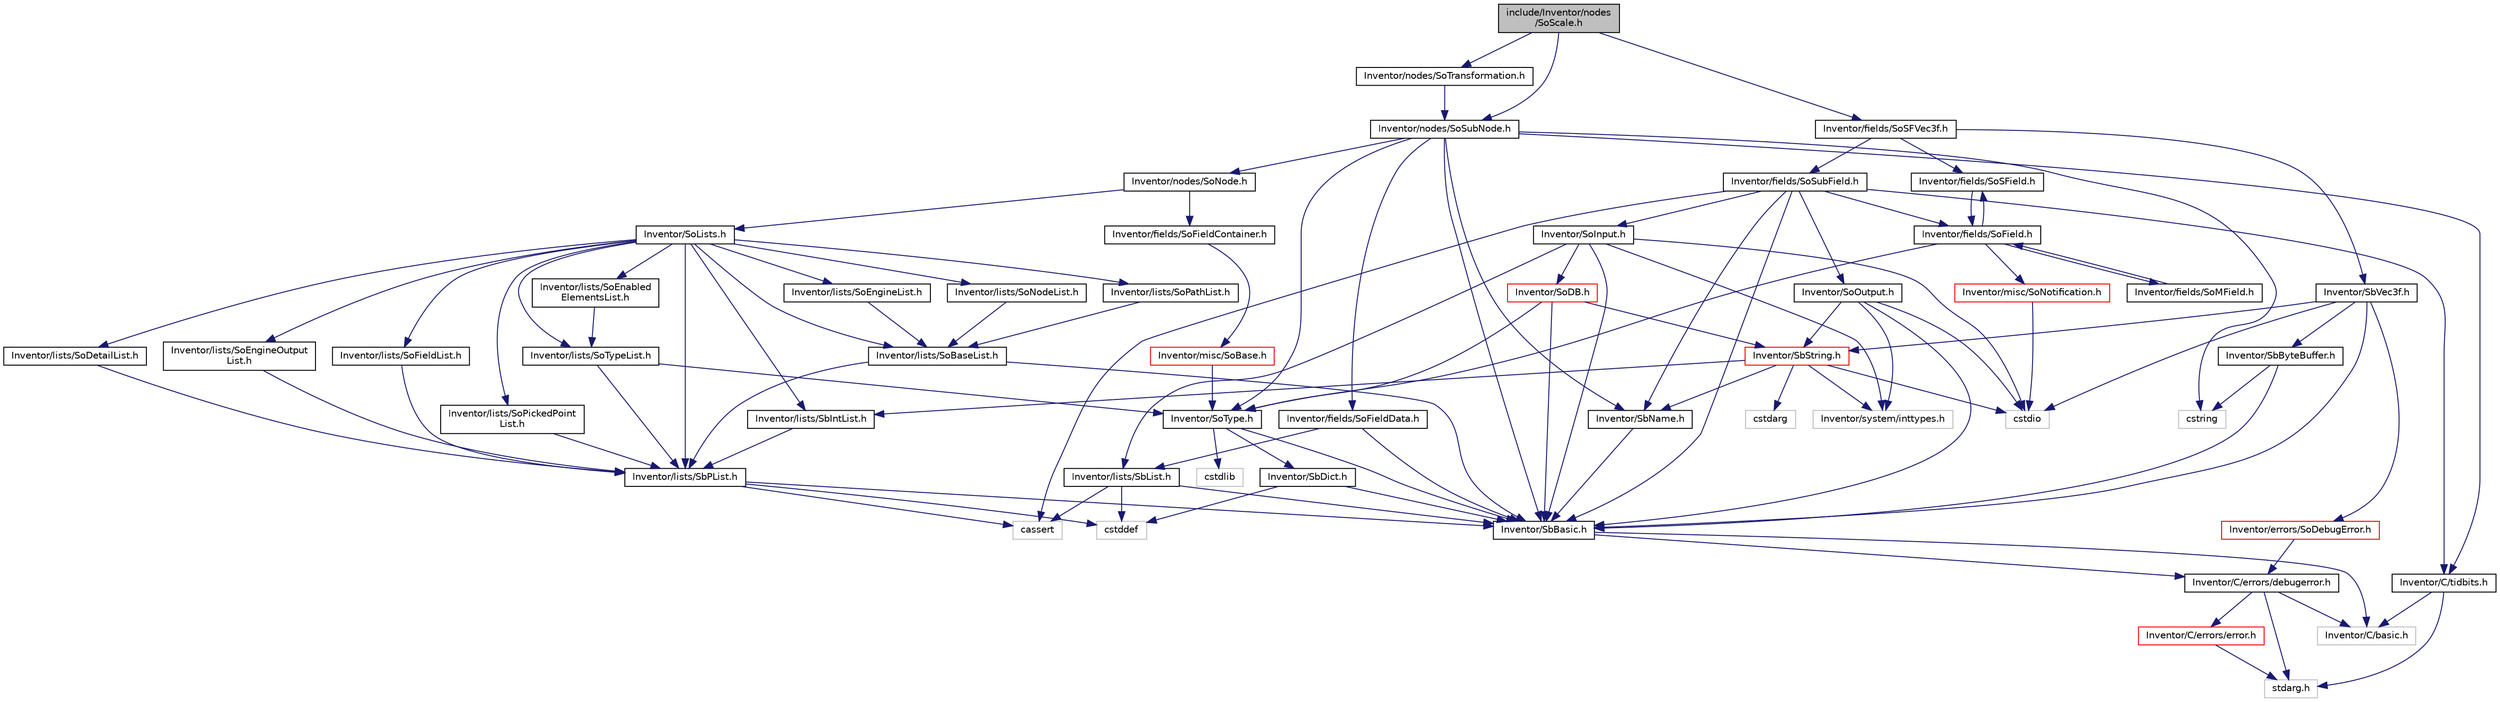 digraph "include/Inventor/nodes/SoScale.h"
{
 // LATEX_PDF_SIZE
  edge [fontname="Helvetica",fontsize="10",labelfontname="Helvetica",labelfontsize="10"];
  node [fontname="Helvetica",fontsize="10",shape=record];
  Node1 [label="include/Inventor/nodes\l/SoScale.h",height=0.2,width=0.4,color="black", fillcolor="grey75", style="filled", fontcolor="black",tooltip=" "];
  Node1 -> Node2 [color="midnightblue",fontsize="10",style="solid",fontname="Helvetica"];
  Node2 [label="Inventor/nodes/SoSubNode.h",height=0.2,width=0.4,color="black", fillcolor="white", style="filled",URL="$SoSubNode_8h.html",tooltip=" "];
  Node2 -> Node3 [color="midnightblue",fontsize="10",style="solid",fontname="Helvetica"];
  Node3 [label="cstring",height=0.2,width=0.4,color="grey75", fillcolor="white", style="filled",tooltip=" "];
  Node2 -> Node4 [color="midnightblue",fontsize="10",style="solid",fontname="Helvetica"];
  Node4 [label="Inventor/SbBasic.h",height=0.2,width=0.4,color="black", fillcolor="white", style="filled",URL="$SbBasic_8h.html",tooltip=" "];
  Node4 -> Node5 [color="midnightblue",fontsize="10",style="solid",fontname="Helvetica"];
  Node5 [label="Inventor/C/basic.h",height=0.2,width=0.4,color="grey75", fillcolor="white", style="filled",tooltip=" "];
  Node4 -> Node6 [color="midnightblue",fontsize="10",style="solid",fontname="Helvetica"];
  Node6 [label="Inventor/C/errors/debugerror.h",height=0.2,width=0.4,color="black", fillcolor="white", style="filled",URL="$debugerror_8h.html",tooltip=" "];
  Node6 -> Node5 [color="midnightblue",fontsize="10",style="solid",fontname="Helvetica"];
  Node6 -> Node7 [color="midnightblue",fontsize="10",style="solid",fontname="Helvetica"];
  Node7 [label="Inventor/C/errors/error.h",height=0.2,width=0.4,color="red", fillcolor="white", style="filled",URL="$error_8h.html",tooltip=" "];
  Node7 -> Node9 [color="midnightblue",fontsize="10",style="solid",fontname="Helvetica"];
  Node9 [label="stdarg.h",height=0.2,width=0.4,color="grey75", fillcolor="white", style="filled",tooltip=" "];
  Node6 -> Node9 [color="midnightblue",fontsize="10",style="solid",fontname="Helvetica"];
  Node2 -> Node10 [color="midnightblue",fontsize="10",style="solid",fontname="Helvetica"];
  Node10 [label="Inventor/SbName.h",height=0.2,width=0.4,color="black", fillcolor="white", style="filled",URL="$SbName_8h.html",tooltip=" "];
  Node10 -> Node4 [color="midnightblue",fontsize="10",style="solid",fontname="Helvetica"];
  Node2 -> Node11 [color="midnightblue",fontsize="10",style="solid",fontname="Helvetica"];
  Node11 [label="Inventor/SoType.h",height=0.2,width=0.4,color="black", fillcolor="white", style="filled",URL="$SoType_8h.html",tooltip=" "];
  Node11 -> Node4 [color="midnightblue",fontsize="10",style="solid",fontname="Helvetica"];
  Node11 -> Node12 [color="midnightblue",fontsize="10",style="solid",fontname="Helvetica"];
  Node12 [label="cstdlib",height=0.2,width=0.4,color="grey75", fillcolor="white", style="filled",tooltip=" "];
  Node11 -> Node13 [color="midnightblue",fontsize="10",style="solid",fontname="Helvetica"];
  Node13 [label="Inventor/SbDict.h",height=0.2,width=0.4,color="black", fillcolor="white", style="filled",URL="$SbDict_8h.html",tooltip=" "];
  Node13 -> Node14 [color="midnightblue",fontsize="10",style="solid",fontname="Helvetica"];
  Node14 [label="cstddef",height=0.2,width=0.4,color="grey75", fillcolor="white", style="filled",tooltip=" "];
  Node13 -> Node4 [color="midnightblue",fontsize="10",style="solid",fontname="Helvetica"];
  Node2 -> Node15 [color="midnightblue",fontsize="10",style="solid",fontname="Helvetica"];
  Node15 [label="Inventor/fields/SoFieldData.h",height=0.2,width=0.4,color="black", fillcolor="white", style="filled",URL="$SoFieldData_8h.html",tooltip=" "];
  Node15 -> Node4 [color="midnightblue",fontsize="10",style="solid",fontname="Helvetica"];
  Node15 -> Node16 [color="midnightblue",fontsize="10",style="solid",fontname="Helvetica"];
  Node16 [label="Inventor/lists/SbList.h",height=0.2,width=0.4,color="black", fillcolor="white", style="filled",URL="$SbList_8h.html",tooltip=" "];
  Node16 -> Node17 [color="midnightblue",fontsize="10",style="solid",fontname="Helvetica"];
  Node17 [label="cassert",height=0.2,width=0.4,color="grey75", fillcolor="white", style="filled",tooltip=" "];
  Node16 -> Node14 [color="midnightblue",fontsize="10",style="solid",fontname="Helvetica"];
  Node16 -> Node4 [color="midnightblue",fontsize="10",style="solid",fontname="Helvetica"];
  Node2 -> Node18 [color="midnightblue",fontsize="10",style="solid",fontname="Helvetica"];
  Node18 [label="Inventor/nodes/SoNode.h",height=0.2,width=0.4,color="black", fillcolor="white", style="filled",URL="$SoNode_8h.html",tooltip=" "];
  Node18 -> Node19 [color="midnightblue",fontsize="10",style="solid",fontname="Helvetica"];
  Node19 [label="Inventor/fields/SoFieldContainer.h",height=0.2,width=0.4,color="black", fillcolor="white", style="filled",URL="$SoFieldContainer_8h.html",tooltip=" "];
  Node19 -> Node20 [color="midnightblue",fontsize="10",style="solid",fontname="Helvetica"];
  Node20 [label="Inventor/misc/SoBase.h",height=0.2,width=0.4,color="red", fillcolor="white", style="filled",URL="$SoBase_8h.html",tooltip=" "];
  Node20 -> Node11 [color="midnightblue",fontsize="10",style="solid",fontname="Helvetica"];
  Node18 -> Node27 [color="midnightblue",fontsize="10",style="solid",fontname="Helvetica"];
  Node27 [label="Inventor/SoLists.h",height=0.2,width=0.4,color="black", fillcolor="white", style="filled",URL="$SoLists_8h.html",tooltip=" "];
  Node27 -> Node28 [color="midnightblue",fontsize="10",style="solid",fontname="Helvetica"];
  Node28 [label="Inventor/lists/SbIntList.h",height=0.2,width=0.4,color="black", fillcolor="white", style="filled",URL="$SbIntList_8h.html",tooltip=" "];
  Node28 -> Node22 [color="midnightblue",fontsize="10",style="solid",fontname="Helvetica"];
  Node22 [label="Inventor/lists/SbPList.h",height=0.2,width=0.4,color="black", fillcolor="white", style="filled",URL="$lists_2SbPList_8h.html",tooltip=" "];
  Node22 -> Node4 [color="midnightblue",fontsize="10",style="solid",fontname="Helvetica"];
  Node22 -> Node17 [color="midnightblue",fontsize="10",style="solid",fontname="Helvetica"];
  Node22 -> Node14 [color="midnightblue",fontsize="10",style="solid",fontname="Helvetica"];
  Node27 -> Node22 [color="midnightblue",fontsize="10",style="solid",fontname="Helvetica"];
  Node27 -> Node29 [color="midnightblue",fontsize="10",style="solid",fontname="Helvetica"];
  Node29 [label="Inventor/lists/SoBaseList.h",height=0.2,width=0.4,color="black", fillcolor="white", style="filled",URL="$SoBaseList_8h.html",tooltip=" "];
  Node29 -> Node4 [color="midnightblue",fontsize="10",style="solid",fontname="Helvetica"];
  Node29 -> Node22 [color="midnightblue",fontsize="10",style="solid",fontname="Helvetica"];
  Node27 -> Node30 [color="midnightblue",fontsize="10",style="solid",fontname="Helvetica"];
  Node30 [label="Inventor/lists/SoDetailList.h",height=0.2,width=0.4,color="black", fillcolor="white", style="filled",URL="$SoDetailList_8h.html",tooltip=" "];
  Node30 -> Node22 [color="midnightblue",fontsize="10",style="solid",fontname="Helvetica"];
  Node27 -> Node31 [color="midnightblue",fontsize="10",style="solid",fontname="Helvetica"];
  Node31 [label="Inventor/lists/SoEnabled\lElementsList.h",height=0.2,width=0.4,color="black", fillcolor="white", style="filled",URL="$SoEnabledElementsList_8h.html",tooltip=" "];
  Node31 -> Node32 [color="midnightblue",fontsize="10",style="solid",fontname="Helvetica"];
  Node32 [label="Inventor/lists/SoTypeList.h",height=0.2,width=0.4,color="black", fillcolor="white", style="filled",URL="$SoTypeList_8h.html",tooltip=" "];
  Node32 -> Node22 [color="midnightblue",fontsize="10",style="solid",fontname="Helvetica"];
  Node32 -> Node11 [color="midnightblue",fontsize="10",style="solid",fontname="Helvetica"];
  Node27 -> Node33 [color="midnightblue",fontsize="10",style="solid",fontname="Helvetica"];
  Node33 [label="Inventor/lists/SoEngineOutput\lList.h",height=0.2,width=0.4,color="black", fillcolor="white", style="filled",URL="$SoEngineOutputList_8h.html",tooltip=" "];
  Node33 -> Node22 [color="midnightblue",fontsize="10",style="solid",fontname="Helvetica"];
  Node27 -> Node34 [color="midnightblue",fontsize="10",style="solid",fontname="Helvetica"];
  Node34 [label="Inventor/lists/SoEngineList.h",height=0.2,width=0.4,color="black", fillcolor="white", style="filled",URL="$SoEngineList_8h.html",tooltip=" "];
  Node34 -> Node29 [color="midnightblue",fontsize="10",style="solid",fontname="Helvetica"];
  Node27 -> Node35 [color="midnightblue",fontsize="10",style="solid",fontname="Helvetica"];
  Node35 [label="Inventor/lists/SoFieldList.h",height=0.2,width=0.4,color="black", fillcolor="white", style="filled",URL="$SoFieldList_8h.html",tooltip=" "];
  Node35 -> Node22 [color="midnightblue",fontsize="10",style="solid",fontname="Helvetica"];
  Node27 -> Node36 [color="midnightblue",fontsize="10",style="solid",fontname="Helvetica"];
  Node36 [label="Inventor/lists/SoNodeList.h",height=0.2,width=0.4,color="black", fillcolor="white", style="filled",URL="$SoNodeList_8h.html",tooltip=" "];
  Node36 -> Node29 [color="midnightblue",fontsize="10",style="solid",fontname="Helvetica"];
  Node27 -> Node37 [color="midnightblue",fontsize="10",style="solid",fontname="Helvetica"];
  Node37 [label="Inventor/lists/SoPathList.h",height=0.2,width=0.4,color="black", fillcolor="white", style="filled",URL="$SoPathList_8h.html",tooltip=" "];
  Node37 -> Node29 [color="midnightblue",fontsize="10",style="solid",fontname="Helvetica"];
  Node27 -> Node38 [color="midnightblue",fontsize="10",style="solid",fontname="Helvetica"];
  Node38 [label="Inventor/lists/SoPickedPoint\lList.h",height=0.2,width=0.4,color="black", fillcolor="white", style="filled",URL="$SoPickedPointList_8h.html",tooltip=" "];
  Node38 -> Node22 [color="midnightblue",fontsize="10",style="solid",fontname="Helvetica"];
  Node27 -> Node32 [color="midnightblue",fontsize="10",style="solid",fontname="Helvetica"];
  Node2 -> Node39 [color="midnightblue",fontsize="10",style="solid",fontname="Helvetica"];
  Node39 [label="Inventor/C/tidbits.h",height=0.2,width=0.4,color="black", fillcolor="white", style="filled",URL="$tidbits_8h.html",tooltip=" "];
  Node39 -> Node5 [color="midnightblue",fontsize="10",style="solid",fontname="Helvetica"];
  Node39 -> Node9 [color="midnightblue",fontsize="10",style="solid",fontname="Helvetica"];
  Node1 -> Node40 [color="midnightblue",fontsize="10",style="solid",fontname="Helvetica"];
  Node40 [label="Inventor/fields/SoSFVec3f.h",height=0.2,width=0.4,color="black", fillcolor="white", style="filled",URL="$SoSFVec3f_8h.html",tooltip=" "];
  Node40 -> Node41 [color="midnightblue",fontsize="10",style="solid",fontname="Helvetica"];
  Node41 [label="Inventor/fields/SoSField.h",height=0.2,width=0.4,color="black", fillcolor="white", style="filled",URL="$SoSField_8h.html",tooltip=" "];
  Node41 -> Node42 [color="midnightblue",fontsize="10",style="solid",fontname="Helvetica"];
  Node42 [label="Inventor/fields/SoField.h",height=0.2,width=0.4,color="black", fillcolor="white", style="filled",URL="$SoField_8h.html",tooltip=" "];
  Node42 -> Node11 [color="midnightblue",fontsize="10",style="solid",fontname="Helvetica"];
  Node42 -> Node23 [color="midnightblue",fontsize="10",style="solid",fontname="Helvetica"];
  Node23 [label="Inventor/misc/SoNotification.h",height=0.2,width=0.4,color="red", fillcolor="white", style="filled",URL="$SoNotification_8h.html",tooltip=" "];
  Node23 -> Node25 [color="midnightblue",fontsize="10",style="solid",fontname="Helvetica"];
  Node25 [label="cstdio",height=0.2,width=0.4,color="grey75", fillcolor="white", style="filled",tooltip=" "];
  Node42 -> Node41 [color="midnightblue",fontsize="10",style="solid",fontname="Helvetica"];
  Node42 -> Node43 [color="midnightblue",fontsize="10",style="solid",fontname="Helvetica"];
  Node43 [label="Inventor/fields/SoMField.h",height=0.2,width=0.4,color="black", fillcolor="white", style="filled",URL="$SoMField_8h.html",tooltip=" "];
  Node43 -> Node42 [color="midnightblue",fontsize="10",style="solid",fontname="Helvetica"];
  Node40 -> Node44 [color="midnightblue",fontsize="10",style="solid",fontname="Helvetica"];
  Node44 [label="Inventor/fields/SoSubField.h",height=0.2,width=0.4,color="black", fillcolor="white", style="filled",URL="$SoSubField_8h.html",tooltip=" "];
  Node44 -> Node4 [color="midnightblue",fontsize="10",style="solid",fontname="Helvetica"];
  Node44 -> Node10 [color="midnightblue",fontsize="10",style="solid",fontname="Helvetica"];
  Node44 -> Node39 [color="midnightblue",fontsize="10",style="solid",fontname="Helvetica"];
  Node44 -> Node17 [color="midnightblue",fontsize="10",style="solid",fontname="Helvetica"];
  Node44 -> Node42 [color="midnightblue",fontsize="10",style="solid",fontname="Helvetica"];
  Node44 -> Node45 [color="midnightblue",fontsize="10",style="solid",fontname="Helvetica"];
  Node45 [label="Inventor/SoInput.h",height=0.2,width=0.4,color="black", fillcolor="white", style="filled",URL="$SoInput_8h.html",tooltip=" "];
  Node45 -> Node46 [color="midnightblue",fontsize="10",style="solid",fontname="Helvetica"];
  Node46 [label="Inventor/system/inttypes.h",height=0.2,width=0.4,color="grey75", fillcolor="white", style="filled",tooltip=" "];
  Node45 -> Node4 [color="midnightblue",fontsize="10",style="solid",fontname="Helvetica"];
  Node45 -> Node16 [color="midnightblue",fontsize="10",style="solid",fontname="Helvetica"];
  Node45 -> Node25 [color="midnightblue",fontsize="10",style="solid",fontname="Helvetica"];
  Node45 -> Node47 [color="midnightblue",fontsize="10",style="solid",fontname="Helvetica"];
  Node47 [label="Inventor/SoDB.h",height=0.2,width=0.4,color="red", fillcolor="white", style="filled",URL="$SoDB_8h.html",tooltip=" "];
  Node47 -> Node4 [color="midnightblue",fontsize="10",style="solid",fontname="Helvetica"];
  Node47 -> Node48 [color="midnightblue",fontsize="10",style="solid",fontname="Helvetica"];
  Node48 [label="Inventor/SbString.h",height=0.2,width=0.4,color="red", fillcolor="white", style="filled",URL="$SbString_8h.html",tooltip=" "];
  Node48 -> Node49 [color="midnightblue",fontsize="10",style="solid",fontname="Helvetica"];
  Node49 [label="cstdarg",height=0.2,width=0.4,color="grey75", fillcolor="white", style="filled",tooltip=" "];
  Node48 -> Node25 [color="midnightblue",fontsize="10",style="solid",fontname="Helvetica"];
  Node48 -> Node46 [color="midnightblue",fontsize="10",style="solid",fontname="Helvetica"];
  Node48 -> Node28 [color="midnightblue",fontsize="10",style="solid",fontname="Helvetica"];
  Node48 -> Node10 [color="midnightblue",fontsize="10",style="solid",fontname="Helvetica"];
  Node47 -> Node11 [color="midnightblue",fontsize="10",style="solid",fontname="Helvetica"];
  Node44 -> Node51 [color="midnightblue",fontsize="10",style="solid",fontname="Helvetica"];
  Node51 [label="Inventor/SoOutput.h",height=0.2,width=0.4,color="black", fillcolor="white", style="filled",URL="$SoOutput_8h.html",tooltip=" "];
  Node51 -> Node46 [color="midnightblue",fontsize="10",style="solid",fontname="Helvetica"];
  Node51 -> Node4 [color="midnightblue",fontsize="10",style="solid",fontname="Helvetica"];
  Node51 -> Node48 [color="midnightblue",fontsize="10",style="solid",fontname="Helvetica"];
  Node51 -> Node25 [color="midnightblue",fontsize="10",style="solid",fontname="Helvetica"];
  Node40 -> Node52 [color="midnightblue",fontsize="10",style="solid",fontname="Helvetica"];
  Node52 [label="Inventor/SbVec3f.h",height=0.2,width=0.4,color="black", fillcolor="white", style="filled",URL="$SbVec3f_8h.html",tooltip=" "];
  Node52 -> Node25 [color="midnightblue",fontsize="10",style="solid",fontname="Helvetica"];
  Node52 -> Node4 [color="midnightblue",fontsize="10",style="solid",fontname="Helvetica"];
  Node52 -> Node53 [color="midnightblue",fontsize="10",style="solid",fontname="Helvetica"];
  Node53 [label="Inventor/SbByteBuffer.h",height=0.2,width=0.4,color="black", fillcolor="white", style="filled",URL="$SbByteBuffer_8h.html",tooltip=" "];
  Node53 -> Node3 [color="midnightblue",fontsize="10",style="solid",fontname="Helvetica"];
  Node53 -> Node4 [color="midnightblue",fontsize="10",style="solid",fontname="Helvetica"];
  Node52 -> Node48 [color="midnightblue",fontsize="10",style="solid",fontname="Helvetica"];
  Node52 -> Node54 [color="midnightblue",fontsize="10",style="solid",fontname="Helvetica"];
  Node54 [label="Inventor/errors/SoDebugError.h",height=0.2,width=0.4,color="red", fillcolor="white", style="filled",URL="$SoDebugError_8h.html",tooltip=" "];
  Node54 -> Node6 [color="midnightblue",fontsize="10",style="solid",fontname="Helvetica"];
  Node1 -> Node56 [color="midnightblue",fontsize="10",style="solid",fontname="Helvetica"];
  Node56 [label="Inventor/nodes/SoTransformation.h",height=0.2,width=0.4,color="black", fillcolor="white", style="filled",URL="$SoTransformation_8h.html",tooltip=" "];
  Node56 -> Node2 [color="midnightblue",fontsize="10",style="solid",fontname="Helvetica"];
}
